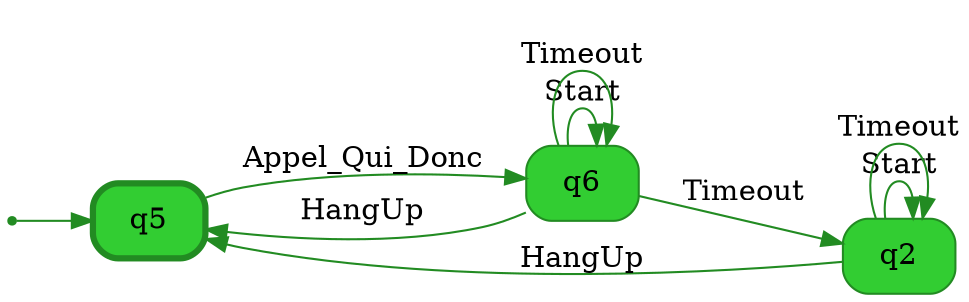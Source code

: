 digraph g {

	rankdir="LR"

	__invisible__[shape="point", color="forestgreen"]
	q5[label="q5", shape="box", style="rounded, filled", color="forestgreen", fillcolor="limegreen", penwidth=3] // Initial
	q6[label="q6", shape="box", style="rounded, filled", color="forestgreen", fillcolor="limegreen"]
	q2[label="q2", shape="box", style="rounded, filled", color="forestgreen", fillcolor="limegreen"]

	__invisible__ -> q5[color="forestgreen"]
	q5 -> q6[label="Appel_Qui_Donc", color="forestgreen"]
	q6 -> q6[label="Start", color="forestgreen"]
	q6 -> q6[label="Timeout", color="forestgreen"]
	q6 -> q2[label="Timeout", color="forestgreen"]
	q2 -> q2[label="Start", color="forestgreen"]
	q2 -> q2[label="Timeout", color="forestgreen"]
	q2 -> q5[label="HangUp", color="forestgreen"]
	q6 -> q5[label="HangUp", color="forestgreen"]

}
